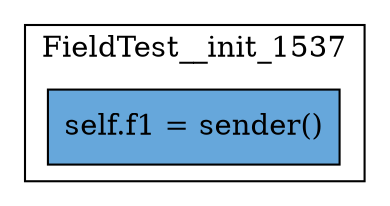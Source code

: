 digraph "never-accessed-3" {
    node [shape=box];
    subgraph "cluster_FieldTest__init_1537" {
        label="FieldTest__init_1537";
        "FieldTest__init_1537_141" [label="self.f1 = sender()",style=filled,fillcolor="#66A7DB"];
    }
}
